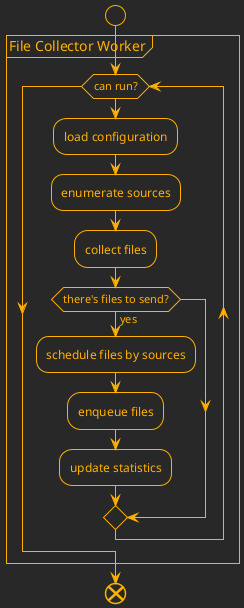 @startuml arquitetura-provider-flow-collector

!theme crt-amber

start

group File Collector Worker
    while (can run?)
        :load configuration;
        :enumerate sources;
        :collect files;
        if (there's files to send?) then (yes)
            :schedule files by sources;
            :enqueue files;
            :update statistics;
        endif
    endwhile
end group

end
@enduml